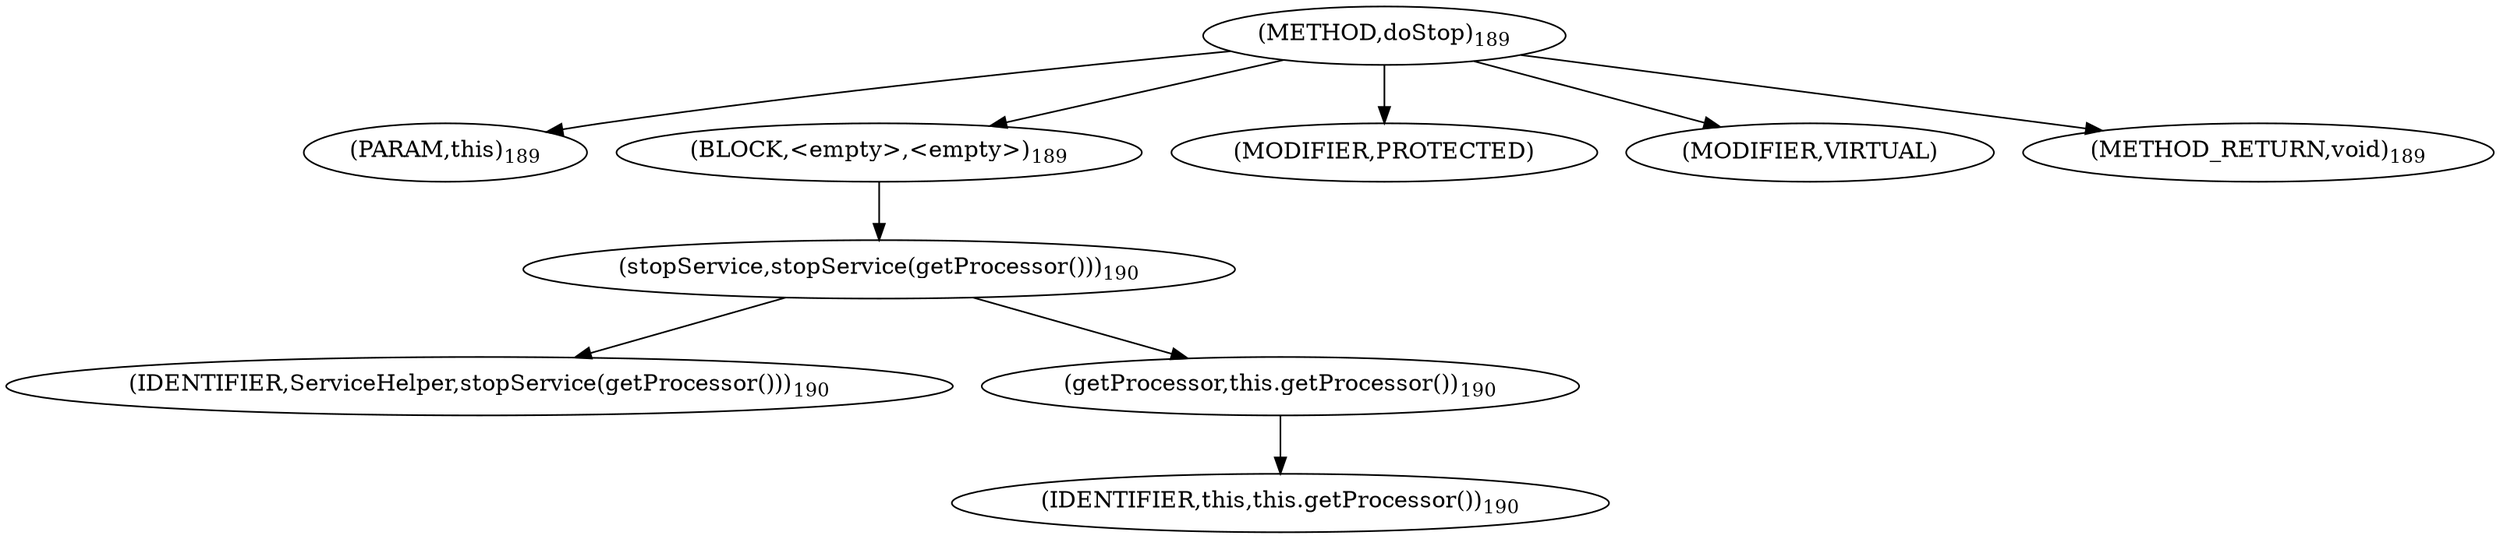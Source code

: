 digraph "doStop" {  
"459" [label = <(METHOD,doStop)<SUB>189</SUB>> ]
"22" [label = <(PARAM,this)<SUB>189</SUB>> ]
"460" [label = <(BLOCK,&lt;empty&gt;,&lt;empty&gt;)<SUB>189</SUB>> ]
"461" [label = <(stopService,stopService(getProcessor()))<SUB>190</SUB>> ]
"462" [label = <(IDENTIFIER,ServiceHelper,stopService(getProcessor()))<SUB>190</SUB>> ]
"463" [label = <(getProcessor,this.getProcessor())<SUB>190</SUB>> ]
"21" [label = <(IDENTIFIER,this,this.getProcessor())<SUB>190</SUB>> ]
"464" [label = <(MODIFIER,PROTECTED)> ]
"465" [label = <(MODIFIER,VIRTUAL)> ]
"466" [label = <(METHOD_RETURN,void)<SUB>189</SUB>> ]
  "459" -> "22" 
  "459" -> "460" 
  "459" -> "464" 
  "459" -> "465" 
  "459" -> "466" 
  "460" -> "461" 
  "461" -> "462" 
  "461" -> "463" 
  "463" -> "21" 
}
